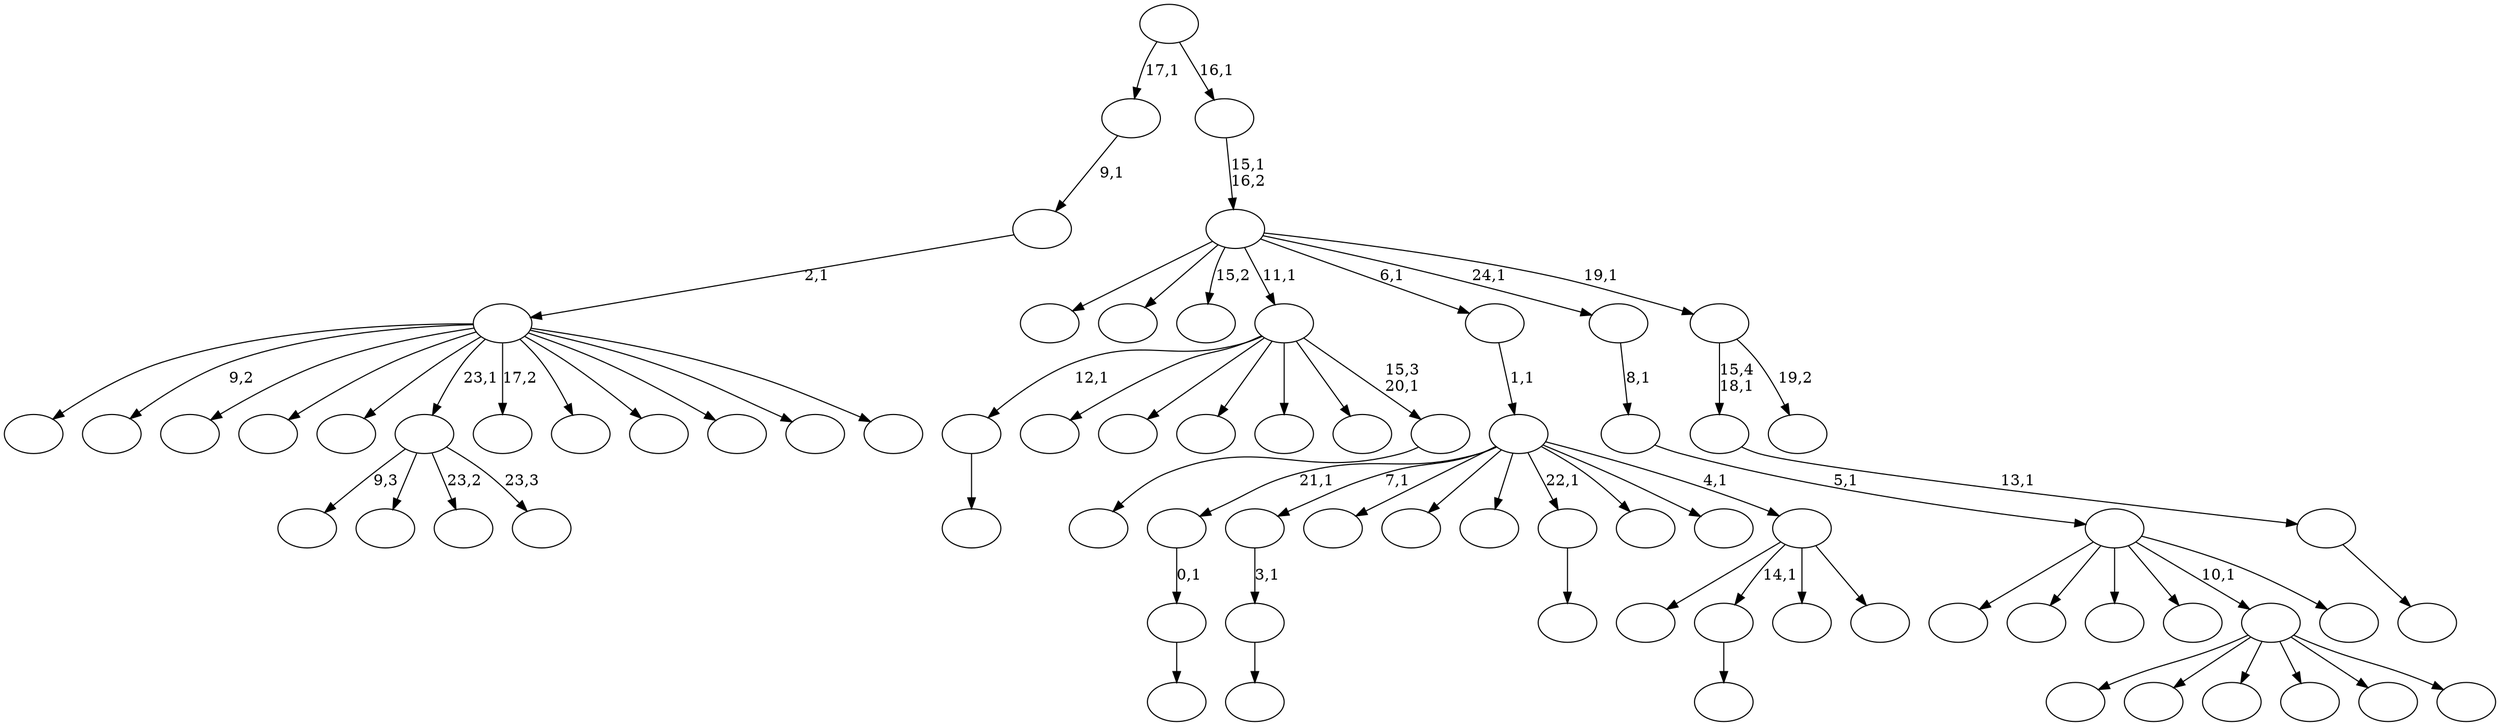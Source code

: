 digraph T {
	75 [label=""]
	74 [label=""]
	73 [label=""]
	72 [label=""]
	71 [label=""]
	70 [label=""]
	69 [label=""]
	68 [label=""]
	67 [label=""]
	66 [label=""]
	65 [label=""]
	64 [label=""]
	63 [label=""]
	62 [label=""]
	61 [label=""]
	60 [label=""]
	59 [label=""]
	58 [label=""]
	57 [label=""]
	56 [label=""]
	55 [label=""]
	54 [label=""]
	53 [label=""]
	52 [label=""]
	51 [label=""]
	50 [label=""]
	49 [label=""]
	48 [label=""]
	47 [label=""]
	46 [label=""]
	45 [label=""]
	44 [label=""]
	43 [label=""]
	42 [label=""]
	41 [label=""]
	40 [label=""]
	39 [label=""]
	38 [label=""]
	37 [label=""]
	36 [label=""]
	35 [label=""]
	34 [label=""]
	33 [label=""]
	32 [label=""]
	31 [label=""]
	30 [label=""]
	29 [label=""]
	28 [label=""]
	27 [label=""]
	26 [label=""]
	25 [label=""]
	24 [label=""]
	23 [label=""]
	22 [label=""]
	21 [label=""]
	20 [label=""]
	19 [label=""]
	18 [label=""]
	17 [label=""]
	16 [label=""]
	15 [label=""]
	14 [label=""]
	13 [label=""]
	12 [label=""]
	11 [label=""]
	10 [label=""]
	9 [label=""]
	8 [label=""]
	7 [label=""]
	6 [label=""]
	5 [label=""]
	4 [label=""]
	3 [label=""]
	2 [label=""]
	1 [label=""]
	0 [label=""]
	74 -> 75 [label=""]
	73 -> 74 [label="0,1"]
	70 -> 71 [label=""]
	69 -> 70 [label="3,1"]
	61 -> 62 [label=""]
	59 -> 60 [label=""]
	49 -> 50 [label=""]
	48 -> 49 [label="13,1"]
	39 -> 58 [label="9,3"]
	39 -> 51 [label=""]
	39 -> 42 [label="23,2"]
	39 -> 40 [label="23,3"]
	33 -> 34 [label=""]
	24 -> 72 [label=""]
	24 -> 55 [label=""]
	24 -> 52 [label=""]
	24 -> 29 [label=""]
	24 -> 28 [label=""]
	24 -> 25 [label=""]
	18 -> 19 [label=""]
	17 -> 59 [label="12,1"]
	17 -> 57 [label=""]
	17 -> 53 [label=""]
	17 -> 32 [label=""]
	17 -> 31 [label=""]
	17 -> 27 [label=""]
	17 -> 18 [label="15,3\n20,1"]
	15 -> 66 [label=""]
	15 -> 61 [label="14,1"]
	15 -> 47 [label=""]
	15 -> 16 [label=""]
	14 -> 73 [label="21,1"]
	14 -> 69 [label="7,1"]
	14 -> 46 [label=""]
	14 -> 36 [label=""]
	14 -> 35 [label=""]
	14 -> 33 [label="22,1"]
	14 -> 30 [label=""]
	14 -> 26 [label=""]
	14 -> 15 [label="4,1"]
	13 -> 14 [label="1,1"]
	11 -> 65 [label=""]
	11 -> 64 [label=""]
	11 -> 44 [label=""]
	11 -> 38 [label=""]
	11 -> 24 [label="10,1"]
	11 -> 12 [label=""]
	10 -> 11 [label="5,1"]
	9 -> 10 [label="8,1"]
	7 -> 68 [label=""]
	7 -> 67 [label="9,2"]
	7 -> 56 [label=""]
	7 -> 54 [label=""]
	7 -> 45 [label=""]
	7 -> 39 [label="23,1"]
	7 -> 37 [label="17,2"]
	7 -> 23 [label=""]
	7 -> 22 [label=""]
	7 -> 21 [label=""]
	7 -> 20 [label=""]
	7 -> 8 [label=""]
	6 -> 7 [label="2,1"]
	5 -> 6 [label="9,1"]
	3 -> 48 [label="15,4\n18,1"]
	3 -> 4 [label="19,2"]
	2 -> 63 [label=""]
	2 -> 43 [label=""]
	2 -> 41 [label="15,2"]
	2 -> 17 [label="11,1"]
	2 -> 13 [label="6,1"]
	2 -> 9 [label="24,1"]
	2 -> 3 [label="19,1"]
	1 -> 2 [label="15,1\n16,2"]
	0 -> 5 [label="17,1"]
	0 -> 1 [label="16,1"]
}
